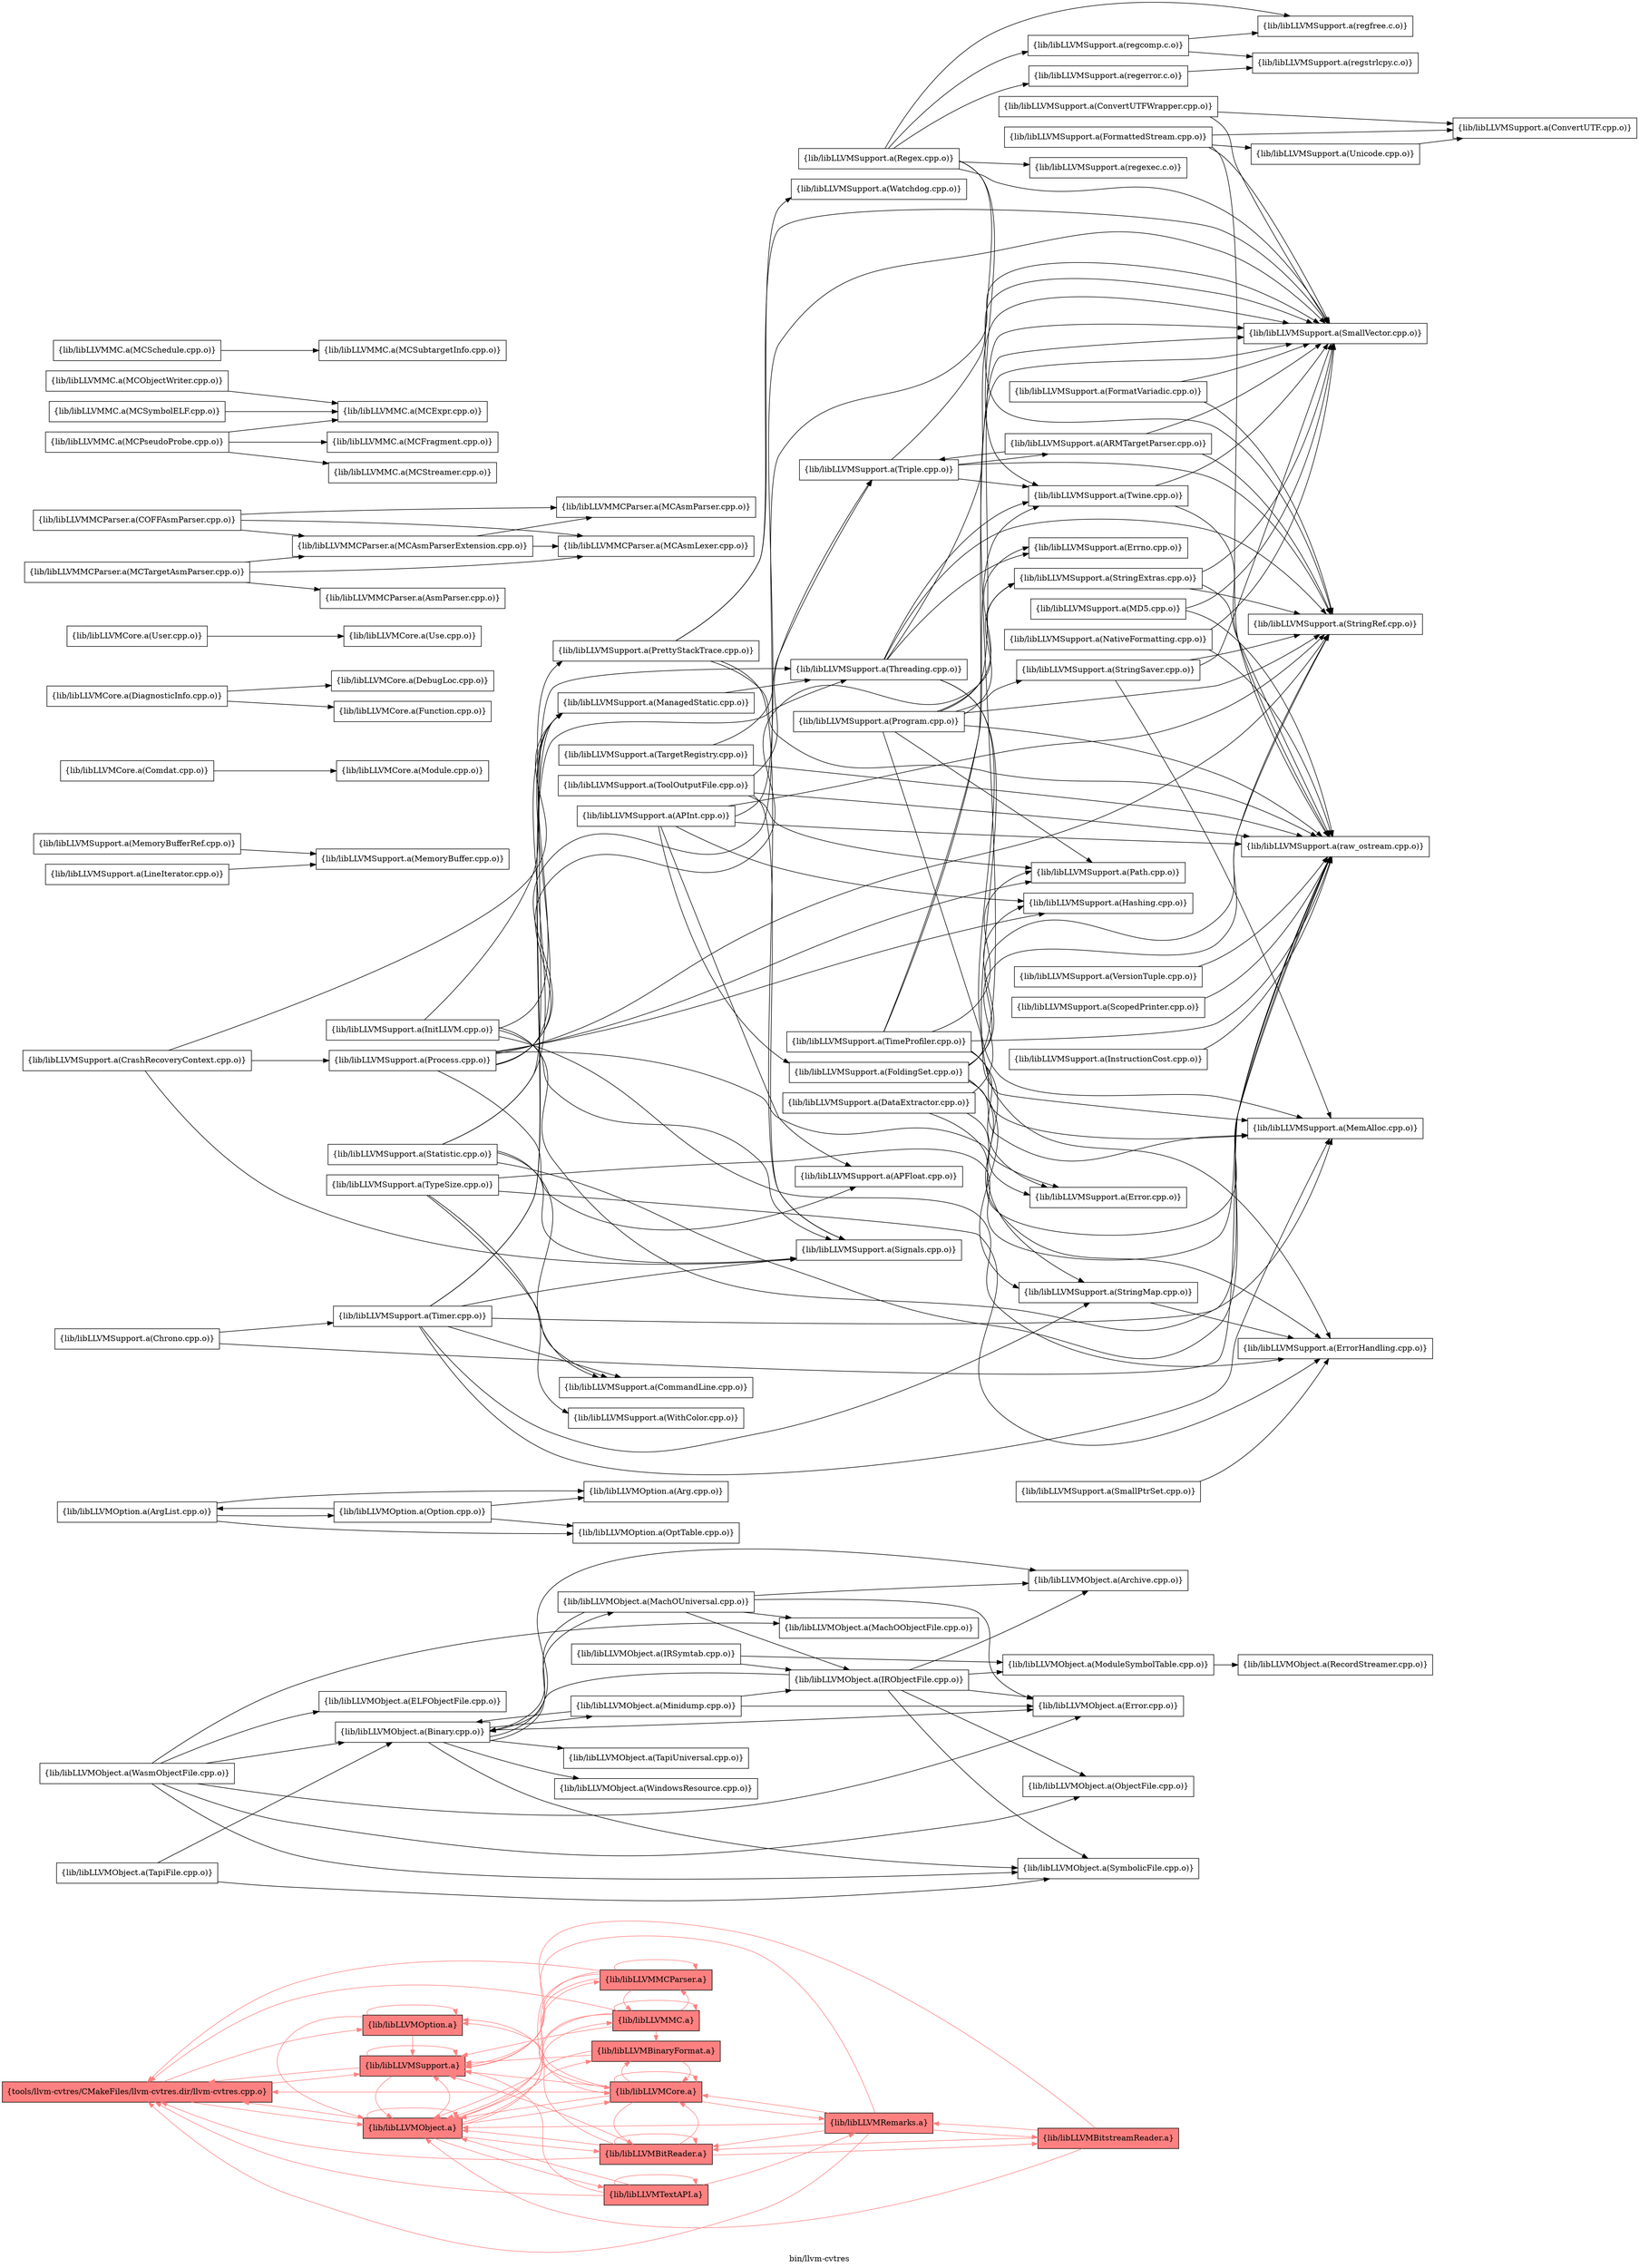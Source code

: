digraph "bin/llvm-cvtres" {
	label="bin/llvm-cvtres";
	rankdir="LR"
	{ rank=same; Node0x55c02c72bba8;  }
	{ rank=same; Node0x55c02c72ba18; Node0x55c02c72b518; Node0x55c02c72b568;  }
	{ rank=same; Node0x55c02c72e218; Node0x55c02c72d318; Node0x55c02c72ba68; Node0x55c02c72bf18; Node0x55c02c72ce18; Node0x55c02c72dd18;  }

	Node0x55c02c72bba8 [shape=record,shape=box,style=filled,fillcolor="1.000000 0.5 1",group=1,label="{tools/llvm-cvtres/CMakeFiles/llvm-cvtres.dir/llvm-cvtres.cpp.o}"];
	Node0x55c02c72bba8 -> Node0x55c02c72ba18[color="1.000000 0.5 1"];
	Node0x55c02c72bba8 -> Node0x55c02c72b518[color="1.000000 0.5 1"];
	Node0x55c02c72bba8 -> Node0x55c02c72b568[color="1.000000 0.5 1"];
	Node0x55c02c72ba18 [shape=record,shape=box,style=filled,fillcolor="1.000000 0.5 1",group=1,label="{lib/libLLVMObject.a}"];
	Node0x55c02c72ba18 -> Node0x55c02c72b568[color="1.000000 0.5 1"];
	Node0x55c02c72ba18 -> Node0x55c02c72e218[color="1.000000 0.5 1"];
	Node0x55c02c72ba18 -> Node0x55c02c72bba8[color="1.000000 0.5 1"];
	Node0x55c02c72ba18 -> Node0x55c02c72ba18[color="1.000000 0.5 1"];
	Node0x55c02c72ba18 -> Node0x55c02c72d318[color="1.000000 0.5 1"];
	Node0x55c02c72ba18 -> Node0x55c02c72ba68[color="1.000000 0.5 1"];
	Node0x55c02c72ba18 -> Node0x55c02c72bf18[color="1.000000 0.5 1"];
	Node0x55c02c72ba18 -> Node0x55c02c72ce18[color="1.000000 0.5 1"];
	Node0x55c02c72ba18 -> Node0x55c02c72dd18[color="1.000000 0.5 1"];
	Node0x55c02c72b518 [shape=record,shape=box,style=filled,fillcolor="1.000000 0.5 1",group=1,label="{lib/libLLVMOption.a}"];
	Node0x55c02c72b518 -> Node0x55c02c72b568[color="1.000000 0.5 1"];
	Node0x55c02c72b518 -> Node0x55c02c72ba18[color="1.000000 0.5 1"];
	Node0x55c02c72b518 -> Node0x55c02c72b518[color="1.000000 0.5 1"];
	Node0x55c02c72b568 [shape=record,shape=box,style=filled,fillcolor="1.000000 0.5 1",group=1,label="{lib/libLLVMSupport.a}"];
	Node0x55c02c72b568 -> Node0x55c02c72ba18[color="1.000000 0.5 1"];
	Node0x55c02c72b568 -> Node0x55c02c72b568[color="1.000000 0.5 1"];
	Node0x55c02c72b568 -> Node0x55c02c72bba8[color="1.000000 0.5 1"];
	Node0x55c02c72a078 [shape=record,shape=box,group=0,label="{lib/libLLVMObject.a(Binary.cpp.o)}"];
	Node0x55c02c72a078 -> Node0x55c02c729d58;
	Node0x55c02c72a078 -> Node0x55c02c729178;
	Node0x55c02c72a078 -> Node0x55c02c728f48;
	Node0x55c02c72a078 -> Node0x55c02c72bb08;
	Node0x55c02c72a078 -> Node0x55c02c728c28;
	Node0x55c02c72a078 -> Node0x55c02c729358;
	Node0x55c02c72a078 -> Node0x55c02c72a938;
	Node0x55c02c729d58 [shape=record,shape=box,group=0,label="{lib/libLLVMObject.a(Archive.cpp.o)}"];
	Node0x55c02c729178 [shape=record,shape=box,group=0,label="{lib/libLLVMObject.a(Error.cpp.o)}"];
	Node0x55c02c728f48 [shape=record,shape=box,group=0,label="{lib/libLLVMObject.a(MachOUniversal.cpp.o)}"];
	Node0x55c02c728f48 -> Node0x55c02c72a078;
	Node0x55c02c728f48 -> Node0x55c02c729d58;
	Node0x55c02c728f48 -> Node0x55c02c729178;
	Node0x55c02c728f48 -> Node0x55c02c7282c8;
	Node0x55c02c728f48 -> Node0x55c02c72ef88;
	Node0x55c02c72bb08 [shape=record,shape=box,group=0,label="{lib/libLLVMObject.a(Minidump.cpp.o)}"];
	Node0x55c02c72bb08 -> Node0x55c02c72a078;
	Node0x55c02c72bb08 -> Node0x55c02c729178;
	Node0x55c02c72bb08 -> Node0x55c02c72ef88;
	Node0x55c02c728c28 [shape=record,shape=box,group=0,label="{lib/libLLVMObject.a(SymbolicFile.cpp.o)}"];
	Node0x55c02c729358 [shape=record,shape=box,group=0,label="{lib/libLLVMObject.a(TapiUniversal.cpp.o)}"];
	Node0x55c02c72a938 [shape=record,shape=box,group=0,label="{lib/libLLVMObject.a(WindowsResource.cpp.o)}"];
	Node0x55c02c72e218 [shape=record,shape=box,style=filled,fillcolor="1.000000 0.5 1",group=1,label="{lib/libLLVMBinaryFormat.a}"];
	Node0x55c02c72e218 -> Node0x55c02c72bf18[color="1.000000 0.5 1"];
	Node0x55c02c72e218 -> Node0x55c02c72ba18[color="1.000000 0.5 1"];
	Node0x55c02c72e218 -> Node0x55c02c72b568[color="1.000000 0.5 1"];
	Node0x55c02c7282c8 [shape=record,shape=box,group=0,label="{lib/libLLVMObject.a(MachOObjectFile.cpp.o)}"];
	Node0x55c02c72ef88 [shape=record,shape=box,group=0,label="{lib/libLLVMObject.a(IRObjectFile.cpp.o)}"];
	Node0x55c02c72ef88 -> Node0x55c02c72a078;
	Node0x55c02c72ef88 -> Node0x55c02c729d58;
	Node0x55c02c72ef88 -> Node0x55c02c729178;
	Node0x55c02c72ef88 -> Node0x55c02c72b298;
	Node0x55c02c72ef88 -> Node0x55c02c72d3b8;
	Node0x55c02c72ef88 -> Node0x55c02c728c28;
	Node0x55c02c72d318 [shape=record,shape=box,style=filled,fillcolor="1.000000 0.5 1",group=1,label="{lib/libLLVMMC.a}"];
	Node0x55c02c72d318 -> Node0x55c02c72ba18[color="1.000000 0.5 1"];
	Node0x55c02c72d318 -> Node0x55c02c72b568[color="1.000000 0.5 1"];
	Node0x55c02c72d318 -> Node0x55c02c72bf18[color="1.000000 0.5 1"];
	Node0x55c02c72d318 -> Node0x55c02c72d318[color="1.000000 0.5 1"];
	Node0x55c02c72d318 -> Node0x55c02c72bba8[color="1.000000 0.5 1"];
	Node0x55c02c72d318 -> Node0x55c02c72ce18[color="1.000000 0.5 1"];
	Node0x55c02c72d318 -> Node0x55c02c72e218[color="1.000000 0.5 1"];
	Node0x55c02c72b298 [shape=record,shape=box,group=0,label="{lib/libLLVMObject.a(ModuleSymbolTable.cpp.o)}"];
	Node0x55c02c72b298 -> Node0x55c02c72ade8;
	Node0x55c02c72d3b8 [shape=record,shape=box,group=0,label="{lib/libLLVMObject.a(ObjectFile.cpp.o)}"];
	Node0x55c02c72ba68 [shape=record,shape=box,style=filled,fillcolor="1.000000 0.5 1",group=1,label="{lib/libLLVMBitReader.a}"];
	Node0x55c02c72ba68 -> Node0x55c02c72bba8[color="1.000000 0.5 1"];
	Node0x55c02c72ba68 -> Node0x55c02c72ba18[color="1.000000 0.5 1"];
	Node0x55c02c72ba68 -> Node0x55c02c72b518[color="1.000000 0.5 1"];
	Node0x55c02c72ba68 -> Node0x55c02c72b568[color="1.000000 0.5 1"];
	Node0x55c02c72ba68 -> Node0x55c02c72bf18[color="1.000000 0.5 1"];
	Node0x55c02c72ba68 -> Node0x55c02c72ba68[color="1.000000 0.5 1"];
	Node0x55c02c72ba68 -> Node0x55c02c72c918[color="1.000000 0.5 1"];
	Node0x55c02c72bf18 [shape=record,shape=box,style=filled,fillcolor="1.000000 0.5 1",group=1,label="{lib/libLLVMCore.a}"];
	Node0x55c02c72bf18 -> Node0x55c02c72bba8[color="1.000000 0.5 1"];
	Node0x55c02c72bf18 -> Node0x55c02c72ba18[color="1.000000 0.5 1"];
	Node0x55c02c72bf18 -> Node0x55c02c72b568[color="1.000000 0.5 1"];
	Node0x55c02c72bf18 -> Node0x55c02c72bf18[color="1.000000 0.5 1"];
	Node0x55c02c72bf18 -> Node0x55c02c72ba68[color="1.000000 0.5 1"];
	Node0x55c02c72bf18 -> Node0x55c02c72e218[color="1.000000 0.5 1"];
	Node0x55c02c72bf18 -> Node0x55c02c72c418[color="1.000000 0.5 1"];
	Node0x55c02c72bf18 -> Node0x55c02c72b518[color="1.000000 0.5 1"];
	Node0x55c02c72c288 [shape=record,shape=box,group=0,label="{lib/libLLVMObject.a(IRSymtab.cpp.o)}"];
	Node0x55c02c72c288 -> Node0x55c02c72ef88;
	Node0x55c02c72c288 -> Node0x55c02c72b298;
	Node0x55c02c72ade8 [shape=record,shape=box,group=0,label="{lib/libLLVMObject.a(RecordStreamer.cpp.o)}"];
	Node0x55c02c72ce18 [shape=record,shape=box,style=filled,fillcolor="1.000000 0.5 1",group=1,label="{lib/libLLVMMCParser.a}"];
	Node0x55c02c72ce18 -> Node0x55c02c72bba8[color="1.000000 0.5 1"];
	Node0x55c02c72ce18 -> Node0x55c02c72ba18[color="1.000000 0.5 1"];
	Node0x55c02c72ce18 -> Node0x55c02c72b568[color="1.000000 0.5 1"];
	Node0x55c02c72ce18 -> Node0x55c02c72ce18[color="1.000000 0.5 1"];
	Node0x55c02c72ce18 -> Node0x55c02c72d318[color="1.000000 0.5 1"];
	Node0x55c02c72ce18 -> Node0x55c02c72bf18[color="1.000000 0.5 1"];
	Node0x55c02c72dd18 [shape=record,shape=box,style=filled,fillcolor="1.000000 0.5 1",group=1,label="{lib/libLLVMTextAPI.a}"];
	Node0x55c02c72dd18 -> Node0x55c02c72b568[color="1.000000 0.5 1"];
	Node0x55c02c72dd18 -> Node0x55c02c72dd18[color="1.000000 0.5 1"];
	Node0x55c02c72dd18 -> Node0x55c02c72bba8[color="1.000000 0.5 1"];
	Node0x55c02c72dd18 -> Node0x55c02c72ba18[color="1.000000 0.5 1"];
	Node0x55c02c72dd18 -> Node0x55c02c72c418[color="1.000000 0.5 1"];
	Node0x55c02c729d08 [shape=record,shape=box,group=0,label="{lib/libLLVMObject.a(TapiFile.cpp.o)}"];
	Node0x55c02c729d08 -> Node0x55c02c72a078;
	Node0x55c02c729d08 -> Node0x55c02c728c28;
	Node0x55c02c729088 [shape=record,shape=box,group=0,label="{lib/libLLVMObject.a(WasmObjectFile.cpp.o)}"];
	Node0x55c02c729088 -> Node0x55c02c72a078;
	Node0x55c02c729088 -> Node0x55c02c729178;
	Node0x55c02c729088 -> Node0x55c02c7282c8;
	Node0x55c02c729088 -> Node0x55c02c72d3b8;
	Node0x55c02c729088 -> Node0x55c02c72ccd8;
	Node0x55c02c729088 -> Node0x55c02c728c28;
	Node0x55c02c72ccd8 [shape=record,shape=box,group=0,label="{lib/libLLVMObject.a(ELFObjectFile.cpp.o)}"];
	Node0x55c02c72a2a8 [shape=record,shape=box,group=0,label="{lib/libLLVMOption.a(ArgList.cpp.o)}"];
	Node0x55c02c72a2a8 -> Node0x55c02c726ce8;
	Node0x55c02c72a2a8 -> Node0x55c02c726a68;
	Node0x55c02c72a2a8 -> Node0x55c02c728728;
	Node0x55c02c726ce8 [shape=record,shape=box,group=0,label="{lib/libLLVMOption.a(Arg.cpp.o)}"];
	Node0x55c02c726a68 [shape=record,shape=box,group=0,label="{lib/libLLVMOption.a(Option.cpp.o)}"];
	Node0x55c02c726a68 -> Node0x55c02c72a2a8;
	Node0x55c02c726a68 -> Node0x55c02c726ce8;
	Node0x55c02c726a68 -> Node0x55c02c728728;
	Node0x55c02c728728 [shape=record,shape=box,group=0,label="{lib/libLLVMOption.a(OptTable.cpp.o)}"];
	Node0x55c02c7301a8 [shape=record,shape=box,group=0,label="{lib/libLLVMSupport.a(ConvertUTFWrapper.cpp.o)}"];
	Node0x55c02c7301a8 -> Node0x55c02c72dd68;
	Node0x55c02c7301a8 -> Node0x55c02c7291c8;
	Node0x55c02c72dd68 [shape=record,shape=box,group=0,label="{lib/libLLVMSupport.a(ConvertUTF.cpp.o)}"];
	Node0x55c02c7291c8 [shape=record,shape=box,group=0,label="{lib/libLLVMSupport.a(SmallVector.cpp.o)}"];
	Node0x55c02c72e4e8 [shape=record,shape=box,group=0,label="{lib/libLLVMSupport.a(DataExtractor.cpp.o)}"];
	Node0x55c02c72e4e8 -> Node0x55c02c728138;
	Node0x55c02c72e4e8 -> Node0x55c02c72be78;
	Node0x55c02c72e4e8 -> Node0x55c02c72a618;
	Node0x55c02c728138 [shape=record,shape=box,group=0,label="{lib/libLLVMSupport.a(Error.cpp.o)}"];
	Node0x55c02c72be78 [shape=record,shape=box,group=0,label="{lib/libLLVMSupport.a(StringRef.cpp.o)}"];
	Node0x55c02c72a618 [shape=record,shape=box,group=0,label="{lib/libLLVMSupport.a(raw_ostream.cpp.o)}"];
	Node0x55c02c72b658 [shape=record,shape=box,group=0,label="{lib/libLLVMSupport.a(FormatVariadic.cpp.o)}"];
	Node0x55c02c72b658 -> Node0x55c02c7291c8;
	Node0x55c02c72b658 -> Node0x55c02c72be78;
	Node0x55c02c72c4b8 [shape=record,shape=box,group=0,label="{lib/libLLVMSupport.a(InitLLVM.cpp.o)}"];
	Node0x55c02c72c4b8 -> Node0x55c02c72eee8;
	Node0x55c02c72c4b8 -> Node0x55c02c72cb98;
	Node0x55c02c72c4b8 -> Node0x55c02c72ca08;
	Node0x55c02c72c4b8 -> Node0x55c02c729df8;
	Node0x55c02c72c4b8 -> Node0x55c02c72f168;
	Node0x55c02c72eee8 [shape=record,shape=box,group=0,label="{lib/libLLVMSupport.a(ErrorHandling.cpp.o)}"];
	Node0x55c02c72cb98 [shape=record,shape=box,group=0,label="{lib/libLLVMSupport.a(ManagedStatic.cpp.o)}"];
	Node0x55c02c72cb98 -> Node0x55c02c72f668;
	Node0x55c02c72ca08 [shape=record,shape=box,group=0,label="{lib/libLLVMSupport.a(MemAlloc.cpp.o)}"];
	Node0x55c02c729df8 [shape=record,shape=box,group=0,label="{lib/libLLVMSupport.a(PrettyStackTrace.cpp.o)}"];
	Node0x55c02c729df8 -> Node0x55c02c7291c8;
	Node0x55c02c729df8 -> Node0x55c02c72a618;
	Node0x55c02c729df8 -> Node0x55c02c72f168;
	Node0x55c02c729df8 -> Node0x55c02c72dc28;
	Node0x55c02c72f168 [shape=record,shape=box,group=0,label="{lib/libLLVMSupport.a(Signals.cpp.o)}"];
	Node0x55c02c72f668 [shape=record,shape=box,group=0,label="{lib/libLLVMSupport.a(Threading.cpp.o)}"];
	Node0x55c02c72f668 -> Node0x55c02c72eee8;
	Node0x55c02c72f668 -> Node0x55c02c72ca08;
	Node0x55c02c72f668 -> Node0x55c02c7291c8;
	Node0x55c02c72f668 -> Node0x55c02c72be78;
	Node0x55c02c72f668 -> Node0x55c02c72d688;
	Node0x55c02c72f668 -> Node0x55c02c72be28;
	Node0x55c02c7290d8 [shape=record,shape=box,group=0,label="{lib/libLLVMSupport.a(NativeFormatting.cpp.o)}"];
	Node0x55c02c7290d8 -> Node0x55c02c7291c8;
	Node0x55c02c7290d8 -> Node0x55c02c72a618;
	Node0x55c02c72dc28 [shape=record,shape=box,group=0,label="{lib/libLLVMSupport.a(Watchdog.cpp.o)}"];
	Node0x55c02c729498 [shape=record,shape=box,group=0,label="{lib/libLLVMSupport.a(ScopedPrinter.cpp.o)}"];
	Node0x55c02c729498 -> Node0x55c02c72a618;
	Node0x55c02c728ef8 [shape=record,shape=box,group=0,label="{lib/libLLVMSupport.a(SmallPtrSet.cpp.o)}"];
	Node0x55c02c728ef8 -> Node0x55c02c72eee8;
	Node0x55c02c72a0c8 [shape=record,shape=box,group=0,label="{lib/libLLVMSupport.a(StringMap.cpp.o)}"];
	Node0x55c02c72a0c8 -> Node0x55c02c72eee8;
	Node0x55c02c72a398 [shape=record,shape=box,group=0,label="{lib/libLLVMSupport.a(StringSaver.cpp.o)}"];
	Node0x55c02c72a398 -> Node0x55c02c72ca08;
	Node0x55c02c72a398 -> Node0x55c02c7291c8;
	Node0x55c02c72a398 -> Node0x55c02c72be78;
	Node0x55c02c72d778 [shape=record,shape=box,group=0,label="{lib/libLLVMSupport.a(APInt.cpp.o)}"];
	Node0x55c02c72d778 -> Node0x55c02c7291c8;
	Node0x55c02c72d778 -> Node0x55c02c72be78;
	Node0x55c02c72d778 -> Node0x55c02c72bb58;
	Node0x55c02c72d778 -> Node0x55c02c72d368;
	Node0x55c02c72d778 -> Node0x55c02c72e998;
	Node0x55c02c72d778 -> Node0x55c02c72a618;
	Node0x55c02c72bb58 [shape=record,shape=box,group=0,label="{lib/libLLVMSupport.a(APFloat.cpp.o)}"];
	Node0x55c02c72d368 [shape=record,shape=box,group=0,label="{lib/libLLVMSupport.a(FoldingSet.cpp.o)}"];
	Node0x55c02c72d368 -> Node0x55c02c72eee8;
	Node0x55c02c72d368 -> Node0x55c02c72ca08;
	Node0x55c02c72d368 -> Node0x55c02c7291c8;
	Node0x55c02c72d368 -> Node0x55c02c72a0c8;
	Node0x55c02c72d368 -> Node0x55c02c72be78;
	Node0x55c02c72d368 -> Node0x55c02c72e998;
	Node0x55c02c72e998 [shape=record,shape=box,group=0,label="{lib/libLLVMSupport.a(Hashing.cpp.o)}"];
	Node0x55c02c72e2b8 [shape=record,shape=box,group=0,label="{lib/libLLVMSupport.a(Triple.cpp.o)}"];
	Node0x55c02c72e2b8 -> Node0x55c02c7291c8;
	Node0x55c02c72e2b8 -> Node0x55c02c72be78;
	Node0x55c02c72e2b8 -> Node0x55c02c72d1d8;
	Node0x55c02c72e2b8 -> Node0x55c02c72d688;
	Node0x55c02c72d1d8 [shape=record,shape=box,group=0,label="{lib/libLLVMSupport.a(ARMTargetParser.cpp.o)}"];
	Node0x55c02c72d1d8 -> Node0x55c02c7291c8;
	Node0x55c02c72d1d8 -> Node0x55c02c72be78;
	Node0x55c02c72d1d8 -> Node0x55c02c72e2b8;
	Node0x55c02c72d688 [shape=record,shape=box,group=0,label="{lib/libLLVMSupport.a(Twine.cpp.o)}"];
	Node0x55c02c72d688 -> Node0x55c02c7291c8;
	Node0x55c02c72d688 -> Node0x55c02c72a618;
	Node0x55c02c72cf08 [shape=record,shape=box,group=0,label="{lib/libLLVMSupport.a(TypeSize.cpp.o)}"];
	Node0x55c02c72cf08 -> Node0x55c02c72f9d8;
	Node0x55c02c72cf08 -> Node0x55c02c72eee8;
	Node0x55c02c72cf08 -> Node0x55c02c72b608;
	Node0x55c02c72cf08 -> Node0x55c02c72a618;
	Node0x55c02c72f9d8 [shape=record,shape=box,group=0,label="{lib/libLLVMSupport.a(CommandLine.cpp.o)}"];
	Node0x55c02c72b608 [shape=record,shape=box,group=0,label="{lib/libLLVMSupport.a(WithColor.cpp.o)}"];
	Node0x55c02c72a988 [shape=record,shape=box,group=0,label="{lib/libLLVMSupport.a(Unicode.cpp.o)}"];
	Node0x55c02c72a988 -> Node0x55c02c72dd68;
	Node0x55c02c729da8 [shape=record,shape=box,group=0,label="{lib/libLLVMSupport.a(MD5.cpp.o)}"];
	Node0x55c02c729da8 -> Node0x55c02c7291c8;
	Node0x55c02c729da8 -> Node0x55c02c72a618;
	Node0x55c02c72ceb8 [shape=record,shape=box,group=0,label="{lib/libLLVMSupport.a(Process.cpp.o)}"];
	Node0x55c02c72ceb8 -> Node0x55c02c728138;
	Node0x55c02c72ceb8 -> Node0x55c02c72cb98;
	Node0x55c02c72ceb8 -> Node0x55c02c7291c8;
	Node0x55c02c72ceb8 -> Node0x55c02c72be78;
	Node0x55c02c72ceb8 -> Node0x55c02c72bb58;
	Node0x55c02c72ceb8 -> Node0x55c02c72e998;
	Node0x55c02c72ceb8 -> Node0x55c02c729588;
	Node0x55c02c72ceb8 -> Node0x55c02c72b5b8;
	Node0x55c02c729588 [shape=record,shape=box,group=0,label="{lib/libLLVMSupport.a(Path.cpp.o)}"];
	Node0x55c02c72b5b8 [shape=record,shape=box,group=0,label="{lib/libLLVMSupport.a(StringExtras.cpp.o)}"];
	Node0x55c02c72b5b8 -> Node0x55c02c7291c8;
	Node0x55c02c72b5b8 -> Node0x55c02c72be78;
	Node0x55c02c72b5b8 -> Node0x55c02c72a618;
	Node0x55c02c72d098 [shape=record,shape=box,group=0,label="{lib/libLLVMSupport.a(CrashRecoveryContext.cpp.o)}"];
	Node0x55c02c72d098 -> Node0x55c02c72cb98;
	Node0x55c02c72d098 -> Node0x55c02c72ceb8;
	Node0x55c02c72d098 -> Node0x55c02c72f168;
	Node0x55c02c72bbf8 [shape=record,shape=box,group=0,label="{lib/libLLVMSupport.a(Program.cpp.o)}"];
	Node0x55c02c72bbf8 -> Node0x55c02c72ca08;
	Node0x55c02c72bbf8 -> Node0x55c02c7291c8;
	Node0x55c02c72bbf8 -> Node0x55c02c72a398;
	Node0x55c02c72bbf8 -> Node0x55c02c72be78;
	Node0x55c02c72bbf8 -> Node0x55c02c72a618;
	Node0x55c02c72bbf8 -> Node0x55c02c729588;
	Node0x55c02c72bbf8 -> Node0x55c02c72b5b8;
	Node0x55c02c72bbf8 -> Node0x55c02c72be28;
	Node0x55c02c72be28 [shape=record,shape=box,group=0,label="{lib/libLLVMSupport.a(Errno.cpp.o)}"];
	Node0x55c02c72f398 [shape=record,shape=box,group=0,label="{lib/libLLVMSupport.a(TargetRegistry.cpp.o)}"];
	Node0x55c02c72f398 -> Node0x55c02c72e2b8;
	Node0x55c02c72f398 -> Node0x55c02c72a618;
	Node0x55c02c72c918 [shape=record,shape=box,style=filled,fillcolor="1.000000 0.5 1",group=1,label="{lib/libLLVMBitstreamReader.a}"];
	Node0x55c02c72c918 -> Node0x55c02c72ba18[color="1.000000 0.5 1"];
	Node0x55c02c72c918 -> Node0x55c02c72b568[color="1.000000 0.5 1"];
	Node0x55c02c72c918 -> Node0x55c02c72ba68[color="1.000000 0.5 1"];
	Node0x55c02c72c918 -> Node0x55c02c72c418[color="1.000000 0.5 1"];
	Node0x55c02c72eb78 [shape=record,shape=box,group=0,label="{lib/libLLVMSupport.a(MemoryBufferRef.cpp.o)}"];
	Node0x55c02c72eb78 -> Node0x55c02c72d188;
	Node0x55c02c72d188 [shape=record,shape=box,group=0,label="{lib/libLLVMSupport.a(MemoryBuffer.cpp.o)}"];
	Node0x55c02c72c148 [shape=record,shape=box,group=0,label="{lib/libLLVMSupport.a(FormattedStream.cpp.o)}"];
	Node0x55c02c72c148 -> Node0x55c02c72dd68;
	Node0x55c02c72c148 -> Node0x55c02c7291c8;
	Node0x55c02c72c148 -> Node0x55c02c72a988;
	Node0x55c02c72c148 -> Node0x55c02c72a618;
	Node0x55c02c72c968 [shape=record,shape=box,group=0,label="{lib/libLLVMSupport.a(Regex.cpp.o)}"];
	Node0x55c02c72c968 -> Node0x55c02c7291c8;
	Node0x55c02c72c968 -> Node0x55c02c72be78;
	Node0x55c02c72c968 -> Node0x55c02c72d688;
	Node0x55c02c72c968 -> Node0x55c02c72e678;
	Node0x55c02c72c968 -> Node0x55c02c72ff78;
	Node0x55c02c72c968 -> Node0x55c02c72f8e8;
	Node0x55c02c72c968 -> Node0x55c02c72f6b8;
	Node0x55c02c72e678 [shape=record,shape=box,group=0,label="{lib/libLLVMSupport.a(regcomp.c.o)}"];
	Node0x55c02c72e678 -> Node0x55c02c72e358;
	Node0x55c02c72e678 -> Node0x55c02c72ff78;
	Node0x55c02c72ff78 [shape=record,shape=box,group=0,label="{lib/libLLVMSupport.a(regfree.c.o)}"];
	Node0x55c02c72f8e8 [shape=record,shape=box,group=0,label="{lib/libLLVMSupport.a(regerror.c.o)}"];
	Node0x55c02c72f8e8 -> Node0x55c02c72e358;
	Node0x55c02c72f6b8 [shape=record,shape=box,group=0,label="{lib/libLLVMSupport.a(regexec.c.o)}"];
	Node0x55c02c72e358 [shape=record,shape=box,group=0,label="{lib/libLLVMSupport.a(regstrlcpy.c.o)}"];
	Node0x55c02c726dd8 [shape=record,shape=box,group=0,label="{lib/libLLVMCore.a(Comdat.cpp.o)}"];
	Node0x55c02c726dd8 -> Node0x55c02c730158;
	Node0x55c02c730158 [shape=record,shape=box,group=0,label="{lib/libLLVMCore.a(Module.cpp.o)}"];
	Node0x55c02c729c18 [shape=record,shape=box,group=0,label="{lib/libLLVMCore.a(DiagnosticInfo.cpp.o)}"];
	Node0x55c02c729c18 -> Node0x55c02c728b38;
	Node0x55c02c729c18 -> Node0x55c02c72a028;
	Node0x55c02c728b38 [shape=record,shape=box,group=0,label="{lib/libLLVMCore.a(DebugLoc.cpp.o)}"];
	Node0x55c02c72a028 [shape=record,shape=box,group=0,label="{lib/libLLVMCore.a(Function.cpp.o)}"];
	Node0x55c02c72a438 [shape=record,shape=box,group=0,label="{lib/libLLVMSupport.a(InstructionCost.cpp.o)}"];
	Node0x55c02c72a438 -> Node0x55c02c72a618;
	Node0x55c02c72c418 [shape=record,shape=box,style=filled,fillcolor="1.000000 0.5 1",group=1,label="{lib/libLLVMRemarks.a}"];
	Node0x55c02c72c418 -> Node0x55c02c72b568[color="1.000000 0.5 1"];
	Node0x55c02c72c418 -> Node0x55c02c72ba68[color="1.000000 0.5 1"];
	Node0x55c02c72c418 -> Node0x55c02c72ba18[color="1.000000 0.5 1"];
	Node0x55c02c72c418 -> Node0x55c02c72bf18[color="1.000000 0.5 1"];
	Node0x55c02c72c418 -> Node0x55c02c72bba8[color="1.000000 0.5 1"];
	Node0x55c02c72c418 -> Node0x55c02c72c918[color="1.000000 0.5 1"];
	Node0x55c02c72e308 [shape=record,shape=box,group=0,label="{lib/libLLVMSupport.a(ToolOutputFile.cpp.o)}"];
	Node0x55c02c72e308 -> Node0x55c02c72e2b8;
	Node0x55c02c72e308 -> Node0x55c02c72a618;
	Node0x55c02c72e308 -> Node0x55c02c729588;
	Node0x55c02c72e308 -> Node0x55c02c72f168;
	Node0x55c02c726f68 [shape=record,shape=box,group=0,label="{lib/libLLVMSupport.a(Statistic.cpp.o)}"];
	Node0x55c02c726f68 -> Node0x55c02c72f9d8;
	Node0x55c02c726f68 -> Node0x55c02c72cb98;
	Node0x55c02c726f68 -> Node0x55c02c72a618;
	Node0x55c02c726f68 -> Node0x55c02c72f168;
	Node0x55c02c726f68 -> Node0x55c02c72f668;
	Node0x55c02c727fa8 [shape=record,shape=box,group=0,label="{lib/libLLVMSupport.a(Timer.cpp.o)}"];
	Node0x55c02c727fa8 -> Node0x55c02c72f9d8;
	Node0x55c02c727fa8 -> Node0x55c02c72cb98;
	Node0x55c02c727fa8 -> Node0x55c02c72ca08;
	Node0x55c02c727fa8 -> Node0x55c02c72a0c8;
	Node0x55c02c727fa8 -> Node0x55c02c72a618;
	Node0x55c02c727fa8 -> Node0x55c02c72f168;
	Node0x55c02c727fa8 -> Node0x55c02c72f668;
	Node0x55c02c728c78 [shape=record,shape=box,group=0,label="{lib/libLLVMCore.a(User.cpp.o)}"];
	Node0x55c02c728c78 -> Node0x55c02c729e98;
	Node0x55c02c729e98 [shape=record,shape=box,group=0,label="{lib/libLLVMCore.a(Use.cpp.o)}"];
	Node0x55c02c7294e8 [shape=record,shape=box,group=0,label="{lib/libLLVMSupport.a(TimeProfiler.cpp.o)}"];
	Node0x55c02c7294e8 -> Node0x55c02c728138;
	Node0x55c02c7294e8 -> Node0x55c02c72ca08;
	Node0x55c02c7294e8 -> Node0x55c02c7291c8;
	Node0x55c02c7294e8 -> Node0x55c02c72a0c8;
	Node0x55c02c7294e8 -> Node0x55c02c72d688;
	Node0x55c02c7294e8 -> Node0x55c02c72a618;
	Node0x55c02c7294e8 -> Node0x55c02c729588;
	Node0x55c02c72ac58 [shape=record,shape=box,group=0,label="{lib/libLLVMSupport.a(Chrono.cpp.o)}"];
	Node0x55c02c72ac58 -> Node0x55c02c72a618;
	Node0x55c02c72ac58 -> Node0x55c02c727fa8;
	Node0x55c02c72af78 [shape=record,shape=box,group=0,label="{lib/libLLVMSupport.a(LineIterator.cpp.o)}"];
	Node0x55c02c72af78 -> Node0x55c02c72d188;
	Node0x55c02c726a18 [shape=record,shape=box,group=0,label="{lib/libLLVMSupport.a(VersionTuple.cpp.o)}"];
	Node0x55c02c726a18 -> Node0x55c02c72a618;
	Node0x55c02c72d278 [shape=record,shape=box,group=0,label="{lib/libLLVMMCParser.a(COFFAsmParser.cpp.o)}"];
	Node0x55c02c72d278 -> Node0x55c02c72bdd8;
	Node0x55c02c72d278 -> Node0x55c02c72f708;
	Node0x55c02c72d278 -> Node0x55c02c72fd98;
	Node0x55c02c72bdd8 [shape=record,shape=box,group=0,label="{lib/libLLVMMCParser.a(MCAsmLexer.cpp.o)}"];
	Node0x55c02c72f708 [shape=record,shape=box,group=0,label="{lib/libLLVMMCParser.a(MCAsmParser.cpp.o)}"];
	Node0x55c02c72fd98 [shape=record,shape=box,group=0,label="{lib/libLLVMMCParser.a(MCAsmParserExtension.cpp.o)}"];
	Node0x55c02c72fd98 -> Node0x55c02c72bdd8;
	Node0x55c02c72fd98 -> Node0x55c02c72f708;
	Node0x55c02c72fb68 [shape=record,shape=box,group=0,label="{lib/libLLVMMCParser.a(MCTargetAsmParser.cpp.o)}"];
	Node0x55c02c72fb68 -> Node0x55c02c72cd28;
	Node0x55c02c72fb68 -> Node0x55c02c72bdd8;
	Node0x55c02c72fb68 -> Node0x55c02c72fd98;
	Node0x55c02c72cd28 [shape=record,shape=box,group=0,label="{lib/libLLVMMCParser.a(AsmParser.cpp.o)}"];
	Node0x55c02c729678 [shape=record,shape=box,group=0,label="{lib/libLLVMMC.a(MCObjectWriter.cpp.o)}"];
	Node0x55c02c729678 -> Node0x55c02c727b98;
	Node0x55c02c727b98 [shape=record,shape=box,group=0,label="{lib/libLLVMMC.a(MCExpr.cpp.o)}"];
	Node0x55c02c72a1b8 [shape=record,shape=box,group=0,label="{lib/libLLVMMC.a(MCPseudoProbe.cpp.o)}"];
	Node0x55c02c72a1b8 -> Node0x55c02c727b98;
	Node0x55c02c72a1b8 -> Node0x55c02c728188;
	Node0x55c02c72a1b8 -> Node0x55c02c729628;
	Node0x55c02c728188 [shape=record,shape=box,group=0,label="{lib/libLLVMMC.a(MCFragment.cpp.o)}"];
	Node0x55c02c729628 [shape=record,shape=box,group=0,label="{lib/libLLVMMC.a(MCStreamer.cpp.o)}"];
	Node0x55c02c72caf8 [shape=record,shape=box,group=0,label="{lib/libLLVMMC.a(MCSchedule.cpp.o)}"];
	Node0x55c02c72caf8 -> Node0x55c02c72cbe8;
	Node0x55c02c72cbe8 [shape=record,shape=box,group=0,label="{lib/libLLVMMC.a(MCSubtargetInfo.cpp.o)}"];
	Node0x55c02c729538 [shape=record,shape=box,group=0,label="{lib/libLLVMMC.a(MCSymbolELF.cpp.o)}"];
	Node0x55c02c729538 -> Node0x55c02c727b98;
}
